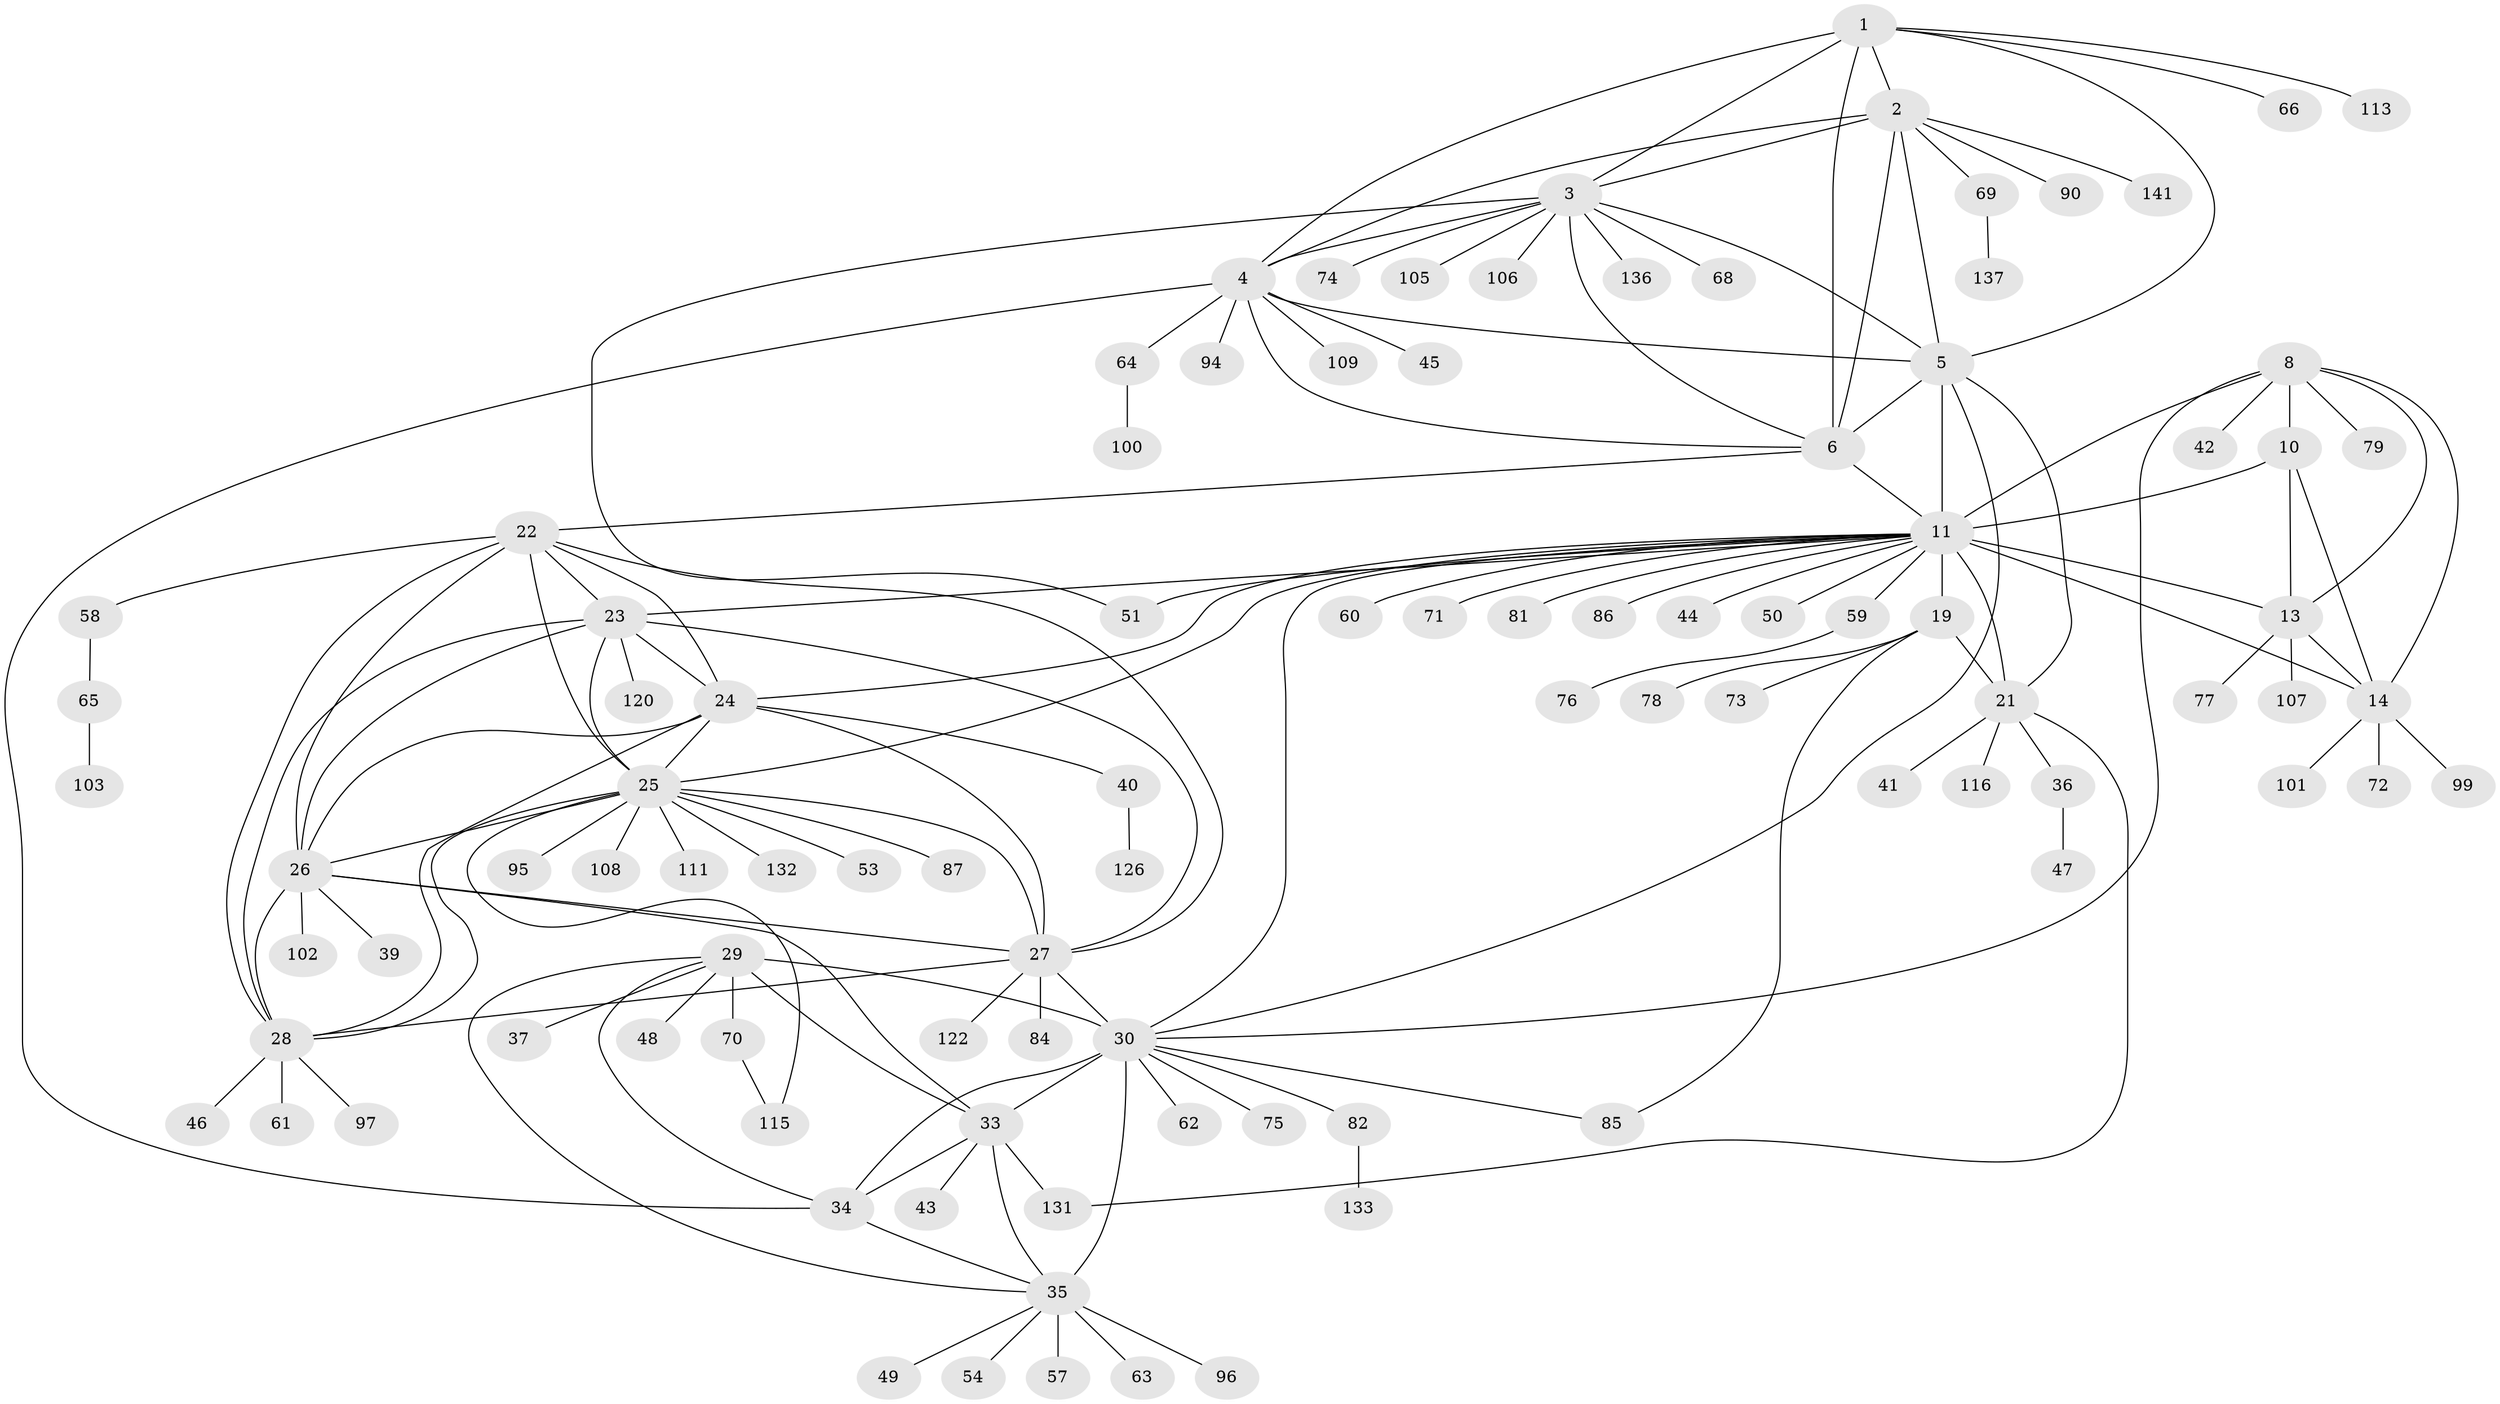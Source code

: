 // original degree distribution, {8: 0.07092198581560284, 9: 0.06382978723404255, 12: 0.02127659574468085, 11: 0.02127659574468085, 7: 0.028368794326241134, 10: 0.028368794326241134, 15: 0.0070921985815602835, 14: 0.0070921985815602835, 2: 0.14893617021276595, 1: 0.5815602836879432, 3: 0.02127659574468085}
// Generated by graph-tools (version 1.1) at 2025/19/03/04/25 18:19:42]
// undirected, 98 vertices, 149 edges
graph export_dot {
graph [start="1"]
  node [color=gray90,style=filled];
  1;
  2;
  3;
  4;
  5;
  6 [super="+98+7"];
  8 [super="+128+52+9"];
  10 [super="+83+110"];
  11 [super="+12+15+88+112"];
  13;
  14;
  19;
  21;
  22;
  23;
  24;
  25 [super="+67"];
  26 [super="+38"];
  27;
  28;
  29 [super="+119+118+138"];
  30 [super="+31+123"];
  33;
  34;
  35;
  36;
  37;
  39;
  40;
  41;
  42;
  43;
  44;
  45;
  46;
  47;
  48;
  49;
  50;
  51;
  53;
  54;
  57;
  58;
  59;
  60;
  61;
  62;
  63;
  64;
  65;
  66;
  68;
  69;
  70;
  71;
  72;
  73;
  74 [super="+124+89"];
  75;
  76;
  77;
  78;
  79;
  81;
  82;
  84;
  85;
  86;
  87;
  90;
  94;
  95;
  96;
  97;
  99;
  100;
  101;
  102;
  103;
  105;
  106;
  107;
  108;
  109;
  111;
  113;
  115;
  116;
  120;
  122;
  126;
  131;
  132;
  133;
  136;
  137;
  141;
  1 -- 2;
  1 -- 3;
  1 -- 4;
  1 -- 5;
  1 -- 6 [weight=2];
  1 -- 66;
  1 -- 113;
  2 -- 3;
  2 -- 4;
  2 -- 5;
  2 -- 6 [weight=2];
  2 -- 69;
  2 -- 90;
  2 -- 141;
  3 -- 4;
  3 -- 5;
  3 -- 6 [weight=2];
  3 -- 51;
  3 -- 68;
  3 -- 74;
  3 -- 105;
  3 -- 106;
  3 -- 136;
  4 -- 5;
  4 -- 6 [weight=2];
  4 -- 34;
  4 -- 45;
  4 -- 64;
  4 -- 94;
  4 -- 109;
  5 -- 6 [weight=2];
  5 -- 21;
  5 -- 30;
  5 -- 11;
  6 -- 22;
  6 -- 11;
  8 -- 10 [weight=2];
  8 -- 11 [weight=4];
  8 -- 13 [weight=2];
  8 -- 14 [weight=2];
  8 -- 30;
  8 -- 79;
  8 -- 42;
  10 -- 11 [weight=2];
  10 -- 13;
  10 -- 14;
  11 -- 13 [weight=2];
  11 -- 14 [weight=2];
  11 -- 50;
  11 -- 51;
  11 -- 25;
  11 -- 30 [weight=2];
  11 -- 71;
  11 -- 44;
  11 -- 81;
  11 -- 19 [weight=5];
  11 -- 21 [weight=5];
  11 -- 86;
  11 -- 23;
  11 -- 24;
  11 -- 59;
  11 -- 60;
  13 -- 14;
  13 -- 77;
  13 -- 107;
  14 -- 72;
  14 -- 99;
  14 -- 101;
  19 -- 21;
  19 -- 73;
  19 -- 78;
  19 -- 85;
  21 -- 36;
  21 -- 41;
  21 -- 116;
  21 -- 131;
  22 -- 23;
  22 -- 24;
  22 -- 25;
  22 -- 26;
  22 -- 27;
  22 -- 28;
  22 -- 58;
  23 -- 24;
  23 -- 25;
  23 -- 26;
  23 -- 27;
  23 -- 28;
  23 -- 120;
  24 -- 25;
  24 -- 26;
  24 -- 27;
  24 -- 28;
  24 -- 40;
  25 -- 26;
  25 -- 27;
  25 -- 28;
  25 -- 53;
  25 -- 87;
  25 -- 95;
  25 -- 108;
  25 -- 111;
  25 -- 115;
  25 -- 132;
  26 -- 27;
  26 -- 28;
  26 -- 33;
  26 -- 39;
  26 -- 102;
  27 -- 28;
  27 -- 84;
  27 -- 122;
  27 -- 30;
  28 -- 46;
  28 -- 61;
  28 -- 97;
  29 -- 30 [weight=3];
  29 -- 33;
  29 -- 34;
  29 -- 35;
  29 -- 37;
  29 -- 48;
  29 -- 70;
  30 -- 33 [weight=3];
  30 -- 34 [weight=3];
  30 -- 35 [weight=3];
  30 -- 75;
  30 -- 82;
  30 -- 85;
  30 -- 62;
  33 -- 34;
  33 -- 35;
  33 -- 43;
  33 -- 131;
  34 -- 35;
  35 -- 49;
  35 -- 54;
  35 -- 57;
  35 -- 63;
  35 -- 96;
  36 -- 47;
  40 -- 126;
  58 -- 65;
  59 -- 76;
  64 -- 100;
  65 -- 103;
  69 -- 137;
  70 -- 115;
  82 -- 133;
}
